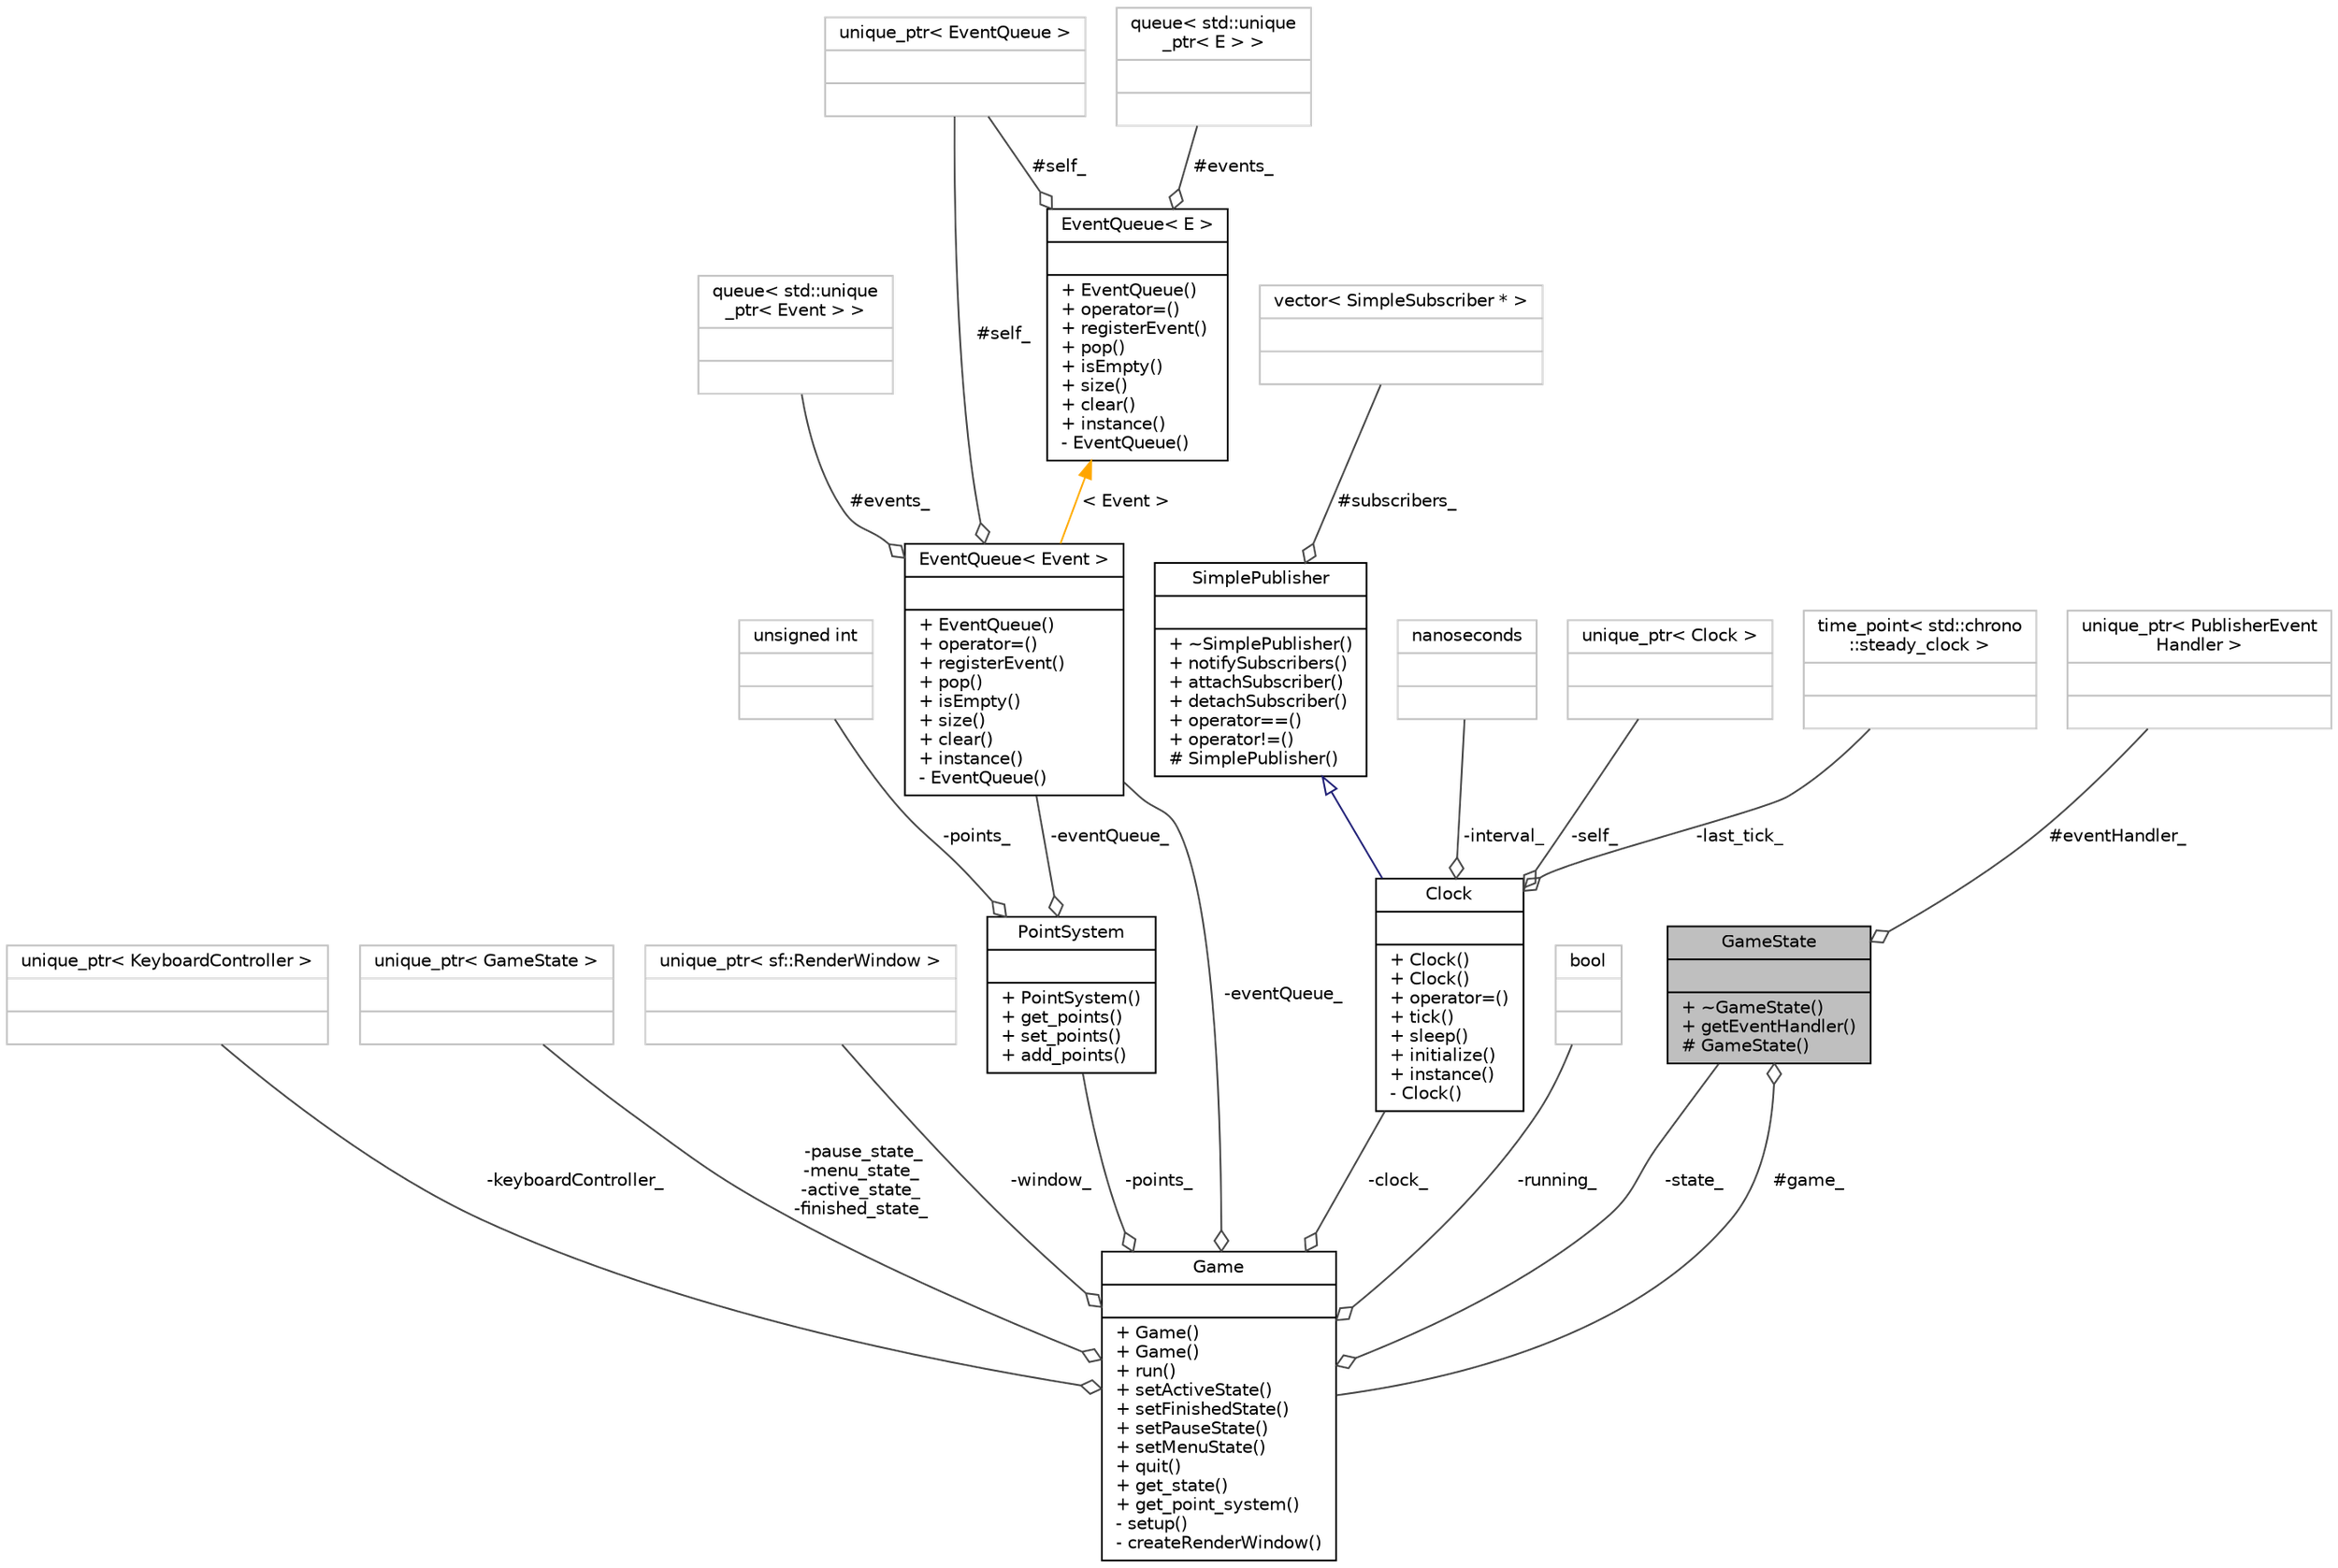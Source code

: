 digraph "GameState"
{
 // INTERACTIVE_SVG=YES
 // LATEX_PDF_SIZE
  bgcolor="transparent";
  edge [fontname="Helvetica",fontsize="10",labelfontname="Helvetica",labelfontsize="10"];
  node [fontname="Helvetica",fontsize="10",shape=record];
  Node1 [label="{GameState\n||+ ~GameState()\l+ getEventHandler()\l# GameState()\l}",height=0.2,width=0.4,color="black", fillcolor="grey75", style="filled", fontcolor="black",tooltip=" "];
  Node2 -> Node1 [color="grey25",fontsize="10",style="solid",label=" #game_" ,arrowhead="odiamond",fontname="Helvetica"];
  Node2 [label="{Game\n||+ Game()\l+ Game()\l+ run()\l+ setActiveState()\l+ setFinishedState()\l+ setPauseState()\l+ setMenuState()\l+ quit()\l+ get_state()\l+ get_point_system()\l- setup()\l- createRenderWindow()\l}",height=0.2,width=0.4,color="black",URL="$class_game.html",tooltip=" "];
  Node3 -> Node2 [color="grey25",fontsize="10",style="solid",label=" -keyboardController_" ,arrowhead="odiamond",fontname="Helvetica"];
  Node3 [label="{unique_ptr\< KeyboardController \>\n||}",height=0.2,width=0.4,color="grey75",tooltip=" "];
  Node4 -> Node2 [color="grey25",fontsize="10",style="solid",label=" -pause_state_\n-menu_state_\n-active_state_\n-finished_state_" ,arrowhead="odiamond",fontname="Helvetica"];
  Node4 [label="{unique_ptr\< GameState \>\n||}",height=0.2,width=0.4,color="grey75",tooltip=" "];
  Node5 -> Node2 [color="grey25",fontsize="10",style="solid",label=" -window_" ,arrowhead="odiamond",fontname="Helvetica"];
  Node5 [label="{unique_ptr\< sf::RenderWindow \>\n||}",height=0.2,width=0.4,color="grey75",tooltip=" "];
  Node6 -> Node2 [color="grey25",fontsize="10",style="solid",label=" -eventQueue_" ,arrowhead="odiamond",fontname="Helvetica"];
  Node6 [label="{EventQueue\< Event \>\n||+ EventQueue()\l+ operator=()\l+ registerEvent()\l+ pop()\l+ isEmpty()\l+ size()\l+ clear()\l+ instance()\l- EventQueue()\l}",height=0.2,width=0.4,color="black",URL="$class_event_queue.html",tooltip=" "];
  Node7 -> Node6 [color="grey25",fontsize="10",style="solid",label=" #events_" ,arrowhead="odiamond",fontname="Helvetica"];
  Node7 [label="{queue\< std::unique\l_ptr\< Event \> \>\n||}",height=0.2,width=0.4,color="grey75",tooltip=" "];
  Node8 -> Node6 [color="grey25",fontsize="10",style="solid",label=" #self_" ,arrowhead="odiamond",fontname="Helvetica"];
  Node8 [label="{unique_ptr\< EventQueue \>\n||}",height=0.2,width=0.4,color="grey75",tooltip=" "];
  Node9 -> Node6 [dir="back",color="orange",fontsize="10",style="solid",label=" \< Event \>" ,fontname="Helvetica"];
  Node9 [label="{EventQueue\< E \>\n||+ EventQueue()\l+ operator=()\l+ registerEvent()\l+ pop()\l+ isEmpty()\l+ size()\l+ clear()\l+ instance()\l- EventQueue()\l}",height=0.2,width=0.4,color="black",URL="$class_event_queue.html",tooltip="Singleton class wrapper for std::queue<E>."];
  Node10 -> Node9 [color="grey25",fontsize="10",style="solid",label=" #events_" ,arrowhead="odiamond",fontname="Helvetica"];
  Node10 [label="{queue\< std::unique\l_ptr\< E \> \>\n||}",height=0.2,width=0.4,color="grey75",tooltip=" "];
  Node8 -> Node9 [color="grey25",fontsize="10",style="solid",label=" #self_" ,arrowhead="odiamond",fontname="Helvetica"];
  Node11 -> Node2 [color="grey25",fontsize="10",style="solid",label=" -clock_" ,arrowhead="odiamond",fontname="Helvetica"];
  Node11 [label="{Clock\n||+ Clock()\l+ Clock()\l+ operator=()\l+ tick()\l+ sleep()\l+ initialize()\l+ instance()\l- Clock()\l}",height=0.2,width=0.4,color="black",URL="$class_clock.html",tooltip="Represents an externally controlled clock running at a given frequency."];
  Node12 -> Node11 [dir="back",color="midnightblue",fontsize="10",style="solid",arrowtail="onormal",fontname="Helvetica"];
  Node12 [label="{SimplePublisher\n||+ ~SimplePublisher()\l+ notifySubscribers()\l+ attachSubscriber()\l+ detachSubscriber()\l+ operator==()\l+ operator!=()\l# SimplePublisher()\l}",height=0.2,width=0.4,color="black",URL="$class_simple_publisher.html",tooltip=" "];
  Node13 -> Node12 [color="grey25",fontsize="10",style="solid",label=" #subscribers_" ,arrowhead="odiamond",fontname="Helvetica"];
  Node13 [label="{vector\< SimpleSubscriber * \>\n||}",height=0.2,width=0.4,color="grey75",tooltip=" "];
  Node14 -> Node11 [color="grey25",fontsize="10",style="solid",label=" -interval_" ,arrowhead="odiamond",fontname="Helvetica"];
  Node14 [label="{nanoseconds\n||}",height=0.2,width=0.4,color="grey75",tooltip=" "];
  Node15 -> Node11 [color="grey25",fontsize="10",style="solid",label=" -self_" ,arrowhead="odiamond",fontname="Helvetica"];
  Node15 [label="{unique_ptr\< Clock \>\n||}",height=0.2,width=0.4,color="grey75",tooltip=" "];
  Node16 -> Node11 [color="grey25",fontsize="10",style="solid",label=" -last_tick_" ,arrowhead="odiamond",fontname="Helvetica"];
  Node16 [label="{time_point\< std::chrono\l::steady_clock \>\n||}",height=0.2,width=0.4,color="grey75",tooltip=" "];
  Node17 -> Node2 [color="grey25",fontsize="10",style="solid",label=" -running_" ,arrowhead="odiamond",fontname="Helvetica"];
  Node17 [label="{bool\n||}",height=0.2,width=0.4,color="grey75",tooltip=" "];
  Node18 -> Node2 [color="grey25",fontsize="10",style="solid",label=" -points_" ,arrowhead="odiamond",fontname="Helvetica"];
  Node18 [label="{PointSystem\n||+ PointSystem()\l+ get_points()\l+ set_points()\l+ add_points()\l}",height=0.2,width=0.4,color="black",URL="$class_point_system.html",tooltip=" "];
  Node6 -> Node18 [color="grey25",fontsize="10",style="solid",label=" -eventQueue_" ,arrowhead="odiamond",fontname="Helvetica"];
  Node19 -> Node18 [color="grey25",fontsize="10",style="solid",label=" -points_" ,arrowhead="odiamond",fontname="Helvetica"];
  Node19 [label="{unsigned int\n||}",height=0.2,width=0.4,color="grey75",tooltip=" "];
  Node1 -> Node2 [color="grey25",fontsize="10",style="solid",label=" -state_" ,arrowhead="odiamond",fontname="Helvetica"];
  Node20 -> Node1 [color="grey25",fontsize="10",style="solid",label=" #eventHandler_" ,arrowhead="odiamond",fontname="Helvetica"];
  Node20 [label="{unique_ptr\< PublisherEvent\lHandler \>\n||}",height=0.2,width=0.4,color="grey75",tooltip=" "];
}
